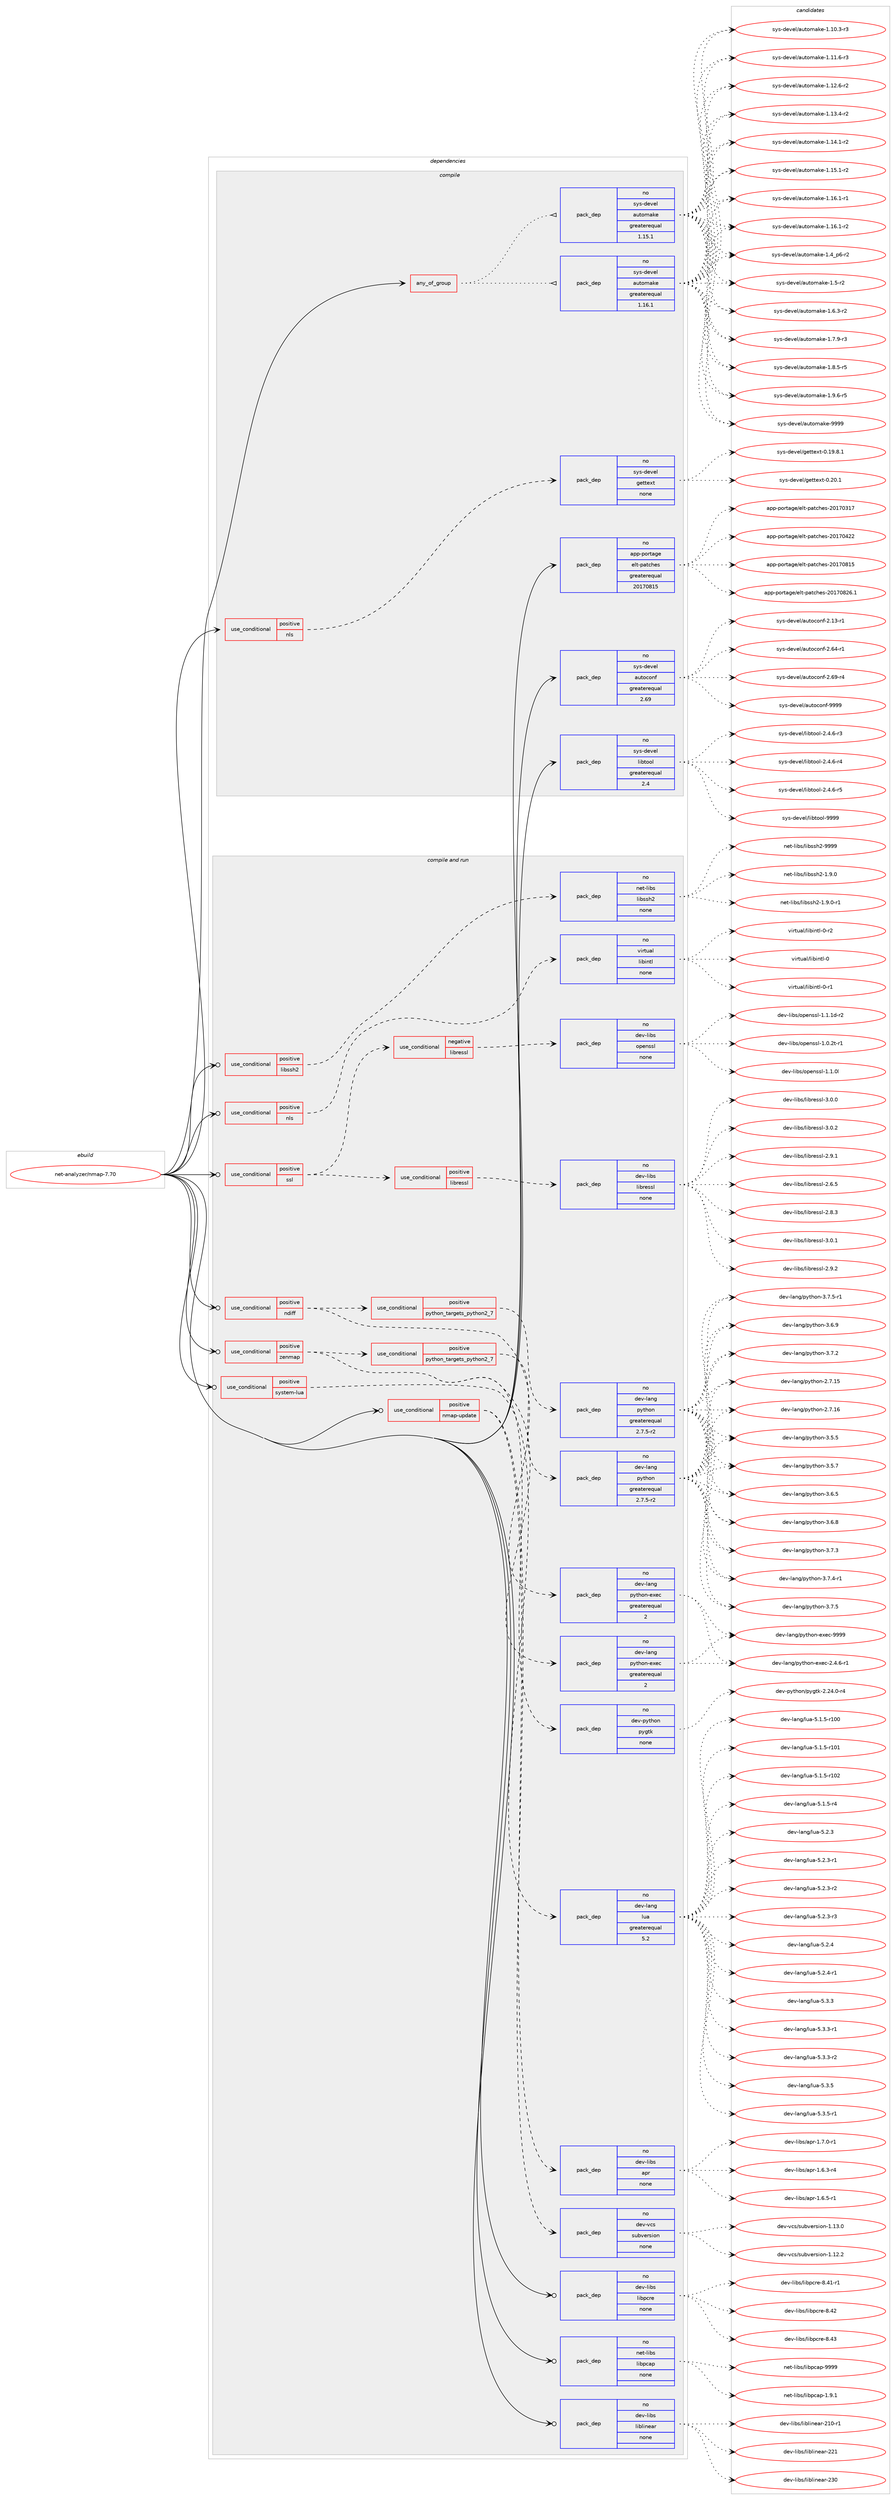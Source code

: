 digraph prolog {

# *************
# Graph options
# *************

newrank=true;
concentrate=true;
compound=true;
graph [rankdir=LR,fontname=Helvetica,fontsize=10,ranksep=1.5];#, ranksep=2.5, nodesep=0.2];
edge  [arrowhead=vee];
node  [fontname=Helvetica,fontsize=10];

# **********
# The ebuild
# **********

subgraph cluster_leftcol {
color=gray;
rank=same;
label=<<i>ebuild</i>>;
id [label="net-analyzer/nmap-7.70", color=red, width=4, href="../net-analyzer/nmap-7.70.svg"];
}

# ****************
# The dependencies
# ****************

subgraph cluster_midcol {
color=gray;
label=<<i>dependencies</i>>;
subgraph cluster_compile {
fillcolor="#eeeeee";
style=filled;
label=<<i>compile</i>>;
subgraph any13783 {
dependency814871 [label=<<TABLE BORDER="0" CELLBORDER="1" CELLSPACING="0" CELLPADDING="4"><TR><TD CELLPADDING="10">any_of_group</TD></TR></TABLE>>, shape=none, color=red];subgraph pack602380 {
dependency814872 [label=<<TABLE BORDER="0" CELLBORDER="1" CELLSPACING="0" CELLPADDING="4" WIDTH="220"><TR><TD ROWSPAN="6" CELLPADDING="30">pack_dep</TD></TR><TR><TD WIDTH="110">no</TD></TR><TR><TD>sys-devel</TD></TR><TR><TD>automake</TD></TR><TR><TD>greaterequal</TD></TR><TR><TD>1.16.1</TD></TR></TABLE>>, shape=none, color=blue];
}
dependency814871:e -> dependency814872:w [weight=20,style="dotted",arrowhead="oinv"];
subgraph pack602381 {
dependency814873 [label=<<TABLE BORDER="0" CELLBORDER="1" CELLSPACING="0" CELLPADDING="4" WIDTH="220"><TR><TD ROWSPAN="6" CELLPADDING="30">pack_dep</TD></TR><TR><TD WIDTH="110">no</TD></TR><TR><TD>sys-devel</TD></TR><TR><TD>automake</TD></TR><TR><TD>greaterequal</TD></TR><TR><TD>1.15.1</TD></TR></TABLE>>, shape=none, color=blue];
}
dependency814871:e -> dependency814873:w [weight=20,style="dotted",arrowhead="oinv"];
}
id:e -> dependency814871:w [weight=20,style="solid",arrowhead="vee"];
subgraph cond198258 {
dependency814874 [label=<<TABLE BORDER="0" CELLBORDER="1" CELLSPACING="0" CELLPADDING="4"><TR><TD ROWSPAN="3" CELLPADDING="10">use_conditional</TD></TR><TR><TD>positive</TD></TR><TR><TD>nls</TD></TR></TABLE>>, shape=none, color=red];
subgraph pack602382 {
dependency814875 [label=<<TABLE BORDER="0" CELLBORDER="1" CELLSPACING="0" CELLPADDING="4" WIDTH="220"><TR><TD ROWSPAN="6" CELLPADDING="30">pack_dep</TD></TR><TR><TD WIDTH="110">no</TD></TR><TR><TD>sys-devel</TD></TR><TR><TD>gettext</TD></TR><TR><TD>none</TD></TR><TR><TD></TD></TR></TABLE>>, shape=none, color=blue];
}
dependency814874:e -> dependency814875:w [weight=20,style="dashed",arrowhead="vee"];
}
id:e -> dependency814874:w [weight=20,style="solid",arrowhead="vee"];
subgraph pack602383 {
dependency814876 [label=<<TABLE BORDER="0" CELLBORDER="1" CELLSPACING="0" CELLPADDING="4" WIDTH="220"><TR><TD ROWSPAN="6" CELLPADDING="30">pack_dep</TD></TR><TR><TD WIDTH="110">no</TD></TR><TR><TD>app-portage</TD></TR><TR><TD>elt-patches</TD></TR><TR><TD>greaterequal</TD></TR><TR><TD>20170815</TD></TR></TABLE>>, shape=none, color=blue];
}
id:e -> dependency814876:w [weight=20,style="solid",arrowhead="vee"];
subgraph pack602384 {
dependency814877 [label=<<TABLE BORDER="0" CELLBORDER="1" CELLSPACING="0" CELLPADDING="4" WIDTH="220"><TR><TD ROWSPAN="6" CELLPADDING="30">pack_dep</TD></TR><TR><TD WIDTH="110">no</TD></TR><TR><TD>sys-devel</TD></TR><TR><TD>autoconf</TD></TR><TR><TD>greaterequal</TD></TR><TR><TD>2.69</TD></TR></TABLE>>, shape=none, color=blue];
}
id:e -> dependency814877:w [weight=20,style="solid",arrowhead="vee"];
subgraph pack602385 {
dependency814878 [label=<<TABLE BORDER="0" CELLBORDER="1" CELLSPACING="0" CELLPADDING="4" WIDTH="220"><TR><TD ROWSPAN="6" CELLPADDING="30">pack_dep</TD></TR><TR><TD WIDTH="110">no</TD></TR><TR><TD>sys-devel</TD></TR><TR><TD>libtool</TD></TR><TR><TD>greaterequal</TD></TR><TR><TD>2.4</TD></TR></TABLE>>, shape=none, color=blue];
}
id:e -> dependency814878:w [weight=20,style="solid",arrowhead="vee"];
}
subgraph cluster_compileandrun {
fillcolor="#eeeeee";
style=filled;
label=<<i>compile and run</i>>;
subgraph cond198259 {
dependency814879 [label=<<TABLE BORDER="0" CELLBORDER="1" CELLSPACING="0" CELLPADDING="4"><TR><TD ROWSPAN="3" CELLPADDING="10">use_conditional</TD></TR><TR><TD>positive</TD></TR><TR><TD>libssh2</TD></TR></TABLE>>, shape=none, color=red];
subgraph pack602386 {
dependency814880 [label=<<TABLE BORDER="0" CELLBORDER="1" CELLSPACING="0" CELLPADDING="4" WIDTH="220"><TR><TD ROWSPAN="6" CELLPADDING="30">pack_dep</TD></TR><TR><TD WIDTH="110">no</TD></TR><TR><TD>net-libs</TD></TR><TR><TD>libssh2</TD></TR><TR><TD>none</TD></TR><TR><TD></TD></TR></TABLE>>, shape=none, color=blue];
}
dependency814879:e -> dependency814880:w [weight=20,style="dashed",arrowhead="vee"];
}
id:e -> dependency814879:w [weight=20,style="solid",arrowhead="odotvee"];
subgraph cond198260 {
dependency814881 [label=<<TABLE BORDER="0" CELLBORDER="1" CELLSPACING="0" CELLPADDING="4"><TR><TD ROWSPAN="3" CELLPADDING="10">use_conditional</TD></TR><TR><TD>positive</TD></TR><TR><TD>ndiff</TD></TR></TABLE>>, shape=none, color=red];
subgraph cond198261 {
dependency814882 [label=<<TABLE BORDER="0" CELLBORDER="1" CELLSPACING="0" CELLPADDING="4"><TR><TD ROWSPAN="3" CELLPADDING="10">use_conditional</TD></TR><TR><TD>positive</TD></TR><TR><TD>python_targets_python2_7</TD></TR></TABLE>>, shape=none, color=red];
subgraph pack602387 {
dependency814883 [label=<<TABLE BORDER="0" CELLBORDER="1" CELLSPACING="0" CELLPADDING="4" WIDTH="220"><TR><TD ROWSPAN="6" CELLPADDING="30">pack_dep</TD></TR><TR><TD WIDTH="110">no</TD></TR><TR><TD>dev-lang</TD></TR><TR><TD>python</TD></TR><TR><TD>greaterequal</TD></TR><TR><TD>2.7.5-r2</TD></TR></TABLE>>, shape=none, color=blue];
}
dependency814882:e -> dependency814883:w [weight=20,style="dashed",arrowhead="vee"];
}
dependency814881:e -> dependency814882:w [weight=20,style="dashed",arrowhead="vee"];
subgraph pack602388 {
dependency814884 [label=<<TABLE BORDER="0" CELLBORDER="1" CELLSPACING="0" CELLPADDING="4" WIDTH="220"><TR><TD ROWSPAN="6" CELLPADDING="30">pack_dep</TD></TR><TR><TD WIDTH="110">no</TD></TR><TR><TD>dev-lang</TD></TR><TR><TD>python-exec</TD></TR><TR><TD>greaterequal</TD></TR><TR><TD>2</TD></TR></TABLE>>, shape=none, color=blue];
}
dependency814881:e -> dependency814884:w [weight=20,style="dashed",arrowhead="vee"];
}
id:e -> dependency814881:w [weight=20,style="solid",arrowhead="odotvee"];
subgraph cond198262 {
dependency814885 [label=<<TABLE BORDER="0" CELLBORDER="1" CELLSPACING="0" CELLPADDING="4"><TR><TD ROWSPAN="3" CELLPADDING="10">use_conditional</TD></TR><TR><TD>positive</TD></TR><TR><TD>nls</TD></TR></TABLE>>, shape=none, color=red];
subgraph pack602389 {
dependency814886 [label=<<TABLE BORDER="0" CELLBORDER="1" CELLSPACING="0" CELLPADDING="4" WIDTH="220"><TR><TD ROWSPAN="6" CELLPADDING="30">pack_dep</TD></TR><TR><TD WIDTH="110">no</TD></TR><TR><TD>virtual</TD></TR><TR><TD>libintl</TD></TR><TR><TD>none</TD></TR><TR><TD></TD></TR></TABLE>>, shape=none, color=blue];
}
dependency814885:e -> dependency814886:w [weight=20,style="dashed",arrowhead="vee"];
}
id:e -> dependency814885:w [weight=20,style="solid",arrowhead="odotvee"];
subgraph cond198263 {
dependency814887 [label=<<TABLE BORDER="0" CELLBORDER="1" CELLSPACING="0" CELLPADDING="4"><TR><TD ROWSPAN="3" CELLPADDING="10">use_conditional</TD></TR><TR><TD>positive</TD></TR><TR><TD>nmap-update</TD></TR></TABLE>>, shape=none, color=red];
subgraph pack602390 {
dependency814888 [label=<<TABLE BORDER="0" CELLBORDER="1" CELLSPACING="0" CELLPADDING="4" WIDTH="220"><TR><TD ROWSPAN="6" CELLPADDING="30">pack_dep</TD></TR><TR><TD WIDTH="110">no</TD></TR><TR><TD>dev-libs</TD></TR><TR><TD>apr</TD></TR><TR><TD>none</TD></TR><TR><TD></TD></TR></TABLE>>, shape=none, color=blue];
}
dependency814887:e -> dependency814888:w [weight=20,style="dashed",arrowhead="vee"];
subgraph pack602391 {
dependency814889 [label=<<TABLE BORDER="0" CELLBORDER="1" CELLSPACING="0" CELLPADDING="4" WIDTH="220"><TR><TD ROWSPAN="6" CELLPADDING="30">pack_dep</TD></TR><TR><TD WIDTH="110">no</TD></TR><TR><TD>dev-vcs</TD></TR><TR><TD>subversion</TD></TR><TR><TD>none</TD></TR><TR><TD></TD></TR></TABLE>>, shape=none, color=blue];
}
dependency814887:e -> dependency814889:w [weight=20,style="dashed",arrowhead="vee"];
}
id:e -> dependency814887:w [weight=20,style="solid",arrowhead="odotvee"];
subgraph cond198264 {
dependency814890 [label=<<TABLE BORDER="0" CELLBORDER="1" CELLSPACING="0" CELLPADDING="4"><TR><TD ROWSPAN="3" CELLPADDING="10">use_conditional</TD></TR><TR><TD>positive</TD></TR><TR><TD>ssl</TD></TR></TABLE>>, shape=none, color=red];
subgraph cond198265 {
dependency814891 [label=<<TABLE BORDER="0" CELLBORDER="1" CELLSPACING="0" CELLPADDING="4"><TR><TD ROWSPAN="3" CELLPADDING="10">use_conditional</TD></TR><TR><TD>negative</TD></TR><TR><TD>libressl</TD></TR></TABLE>>, shape=none, color=red];
subgraph pack602392 {
dependency814892 [label=<<TABLE BORDER="0" CELLBORDER="1" CELLSPACING="0" CELLPADDING="4" WIDTH="220"><TR><TD ROWSPAN="6" CELLPADDING="30">pack_dep</TD></TR><TR><TD WIDTH="110">no</TD></TR><TR><TD>dev-libs</TD></TR><TR><TD>openssl</TD></TR><TR><TD>none</TD></TR><TR><TD></TD></TR></TABLE>>, shape=none, color=blue];
}
dependency814891:e -> dependency814892:w [weight=20,style="dashed",arrowhead="vee"];
}
dependency814890:e -> dependency814891:w [weight=20,style="dashed",arrowhead="vee"];
subgraph cond198266 {
dependency814893 [label=<<TABLE BORDER="0" CELLBORDER="1" CELLSPACING="0" CELLPADDING="4"><TR><TD ROWSPAN="3" CELLPADDING="10">use_conditional</TD></TR><TR><TD>positive</TD></TR><TR><TD>libressl</TD></TR></TABLE>>, shape=none, color=red];
subgraph pack602393 {
dependency814894 [label=<<TABLE BORDER="0" CELLBORDER="1" CELLSPACING="0" CELLPADDING="4" WIDTH="220"><TR><TD ROWSPAN="6" CELLPADDING="30">pack_dep</TD></TR><TR><TD WIDTH="110">no</TD></TR><TR><TD>dev-libs</TD></TR><TR><TD>libressl</TD></TR><TR><TD>none</TD></TR><TR><TD></TD></TR></TABLE>>, shape=none, color=blue];
}
dependency814893:e -> dependency814894:w [weight=20,style="dashed",arrowhead="vee"];
}
dependency814890:e -> dependency814893:w [weight=20,style="dashed",arrowhead="vee"];
}
id:e -> dependency814890:w [weight=20,style="solid",arrowhead="odotvee"];
subgraph cond198267 {
dependency814895 [label=<<TABLE BORDER="0" CELLBORDER="1" CELLSPACING="0" CELLPADDING="4"><TR><TD ROWSPAN="3" CELLPADDING="10">use_conditional</TD></TR><TR><TD>positive</TD></TR><TR><TD>system-lua</TD></TR></TABLE>>, shape=none, color=red];
subgraph pack602394 {
dependency814896 [label=<<TABLE BORDER="0" CELLBORDER="1" CELLSPACING="0" CELLPADDING="4" WIDTH="220"><TR><TD ROWSPAN="6" CELLPADDING="30">pack_dep</TD></TR><TR><TD WIDTH="110">no</TD></TR><TR><TD>dev-lang</TD></TR><TR><TD>lua</TD></TR><TR><TD>greaterequal</TD></TR><TR><TD>5.2</TD></TR></TABLE>>, shape=none, color=blue];
}
dependency814895:e -> dependency814896:w [weight=20,style="dashed",arrowhead="vee"];
}
id:e -> dependency814895:w [weight=20,style="solid",arrowhead="odotvee"];
subgraph cond198268 {
dependency814897 [label=<<TABLE BORDER="0" CELLBORDER="1" CELLSPACING="0" CELLPADDING="4"><TR><TD ROWSPAN="3" CELLPADDING="10">use_conditional</TD></TR><TR><TD>positive</TD></TR><TR><TD>zenmap</TD></TR></TABLE>>, shape=none, color=red];
subgraph pack602395 {
dependency814898 [label=<<TABLE BORDER="0" CELLBORDER="1" CELLSPACING="0" CELLPADDING="4" WIDTH="220"><TR><TD ROWSPAN="6" CELLPADDING="30">pack_dep</TD></TR><TR><TD WIDTH="110">no</TD></TR><TR><TD>dev-python</TD></TR><TR><TD>pygtk</TD></TR><TR><TD>none</TD></TR><TR><TD></TD></TR></TABLE>>, shape=none, color=blue];
}
dependency814897:e -> dependency814898:w [weight=20,style="dashed",arrowhead="vee"];
subgraph cond198269 {
dependency814899 [label=<<TABLE BORDER="0" CELLBORDER="1" CELLSPACING="0" CELLPADDING="4"><TR><TD ROWSPAN="3" CELLPADDING="10">use_conditional</TD></TR><TR><TD>positive</TD></TR><TR><TD>python_targets_python2_7</TD></TR></TABLE>>, shape=none, color=red];
subgraph pack602396 {
dependency814900 [label=<<TABLE BORDER="0" CELLBORDER="1" CELLSPACING="0" CELLPADDING="4" WIDTH="220"><TR><TD ROWSPAN="6" CELLPADDING="30">pack_dep</TD></TR><TR><TD WIDTH="110">no</TD></TR><TR><TD>dev-lang</TD></TR><TR><TD>python</TD></TR><TR><TD>greaterequal</TD></TR><TR><TD>2.7.5-r2</TD></TR></TABLE>>, shape=none, color=blue];
}
dependency814899:e -> dependency814900:w [weight=20,style="dashed",arrowhead="vee"];
}
dependency814897:e -> dependency814899:w [weight=20,style="dashed",arrowhead="vee"];
subgraph pack602397 {
dependency814901 [label=<<TABLE BORDER="0" CELLBORDER="1" CELLSPACING="0" CELLPADDING="4" WIDTH="220"><TR><TD ROWSPAN="6" CELLPADDING="30">pack_dep</TD></TR><TR><TD WIDTH="110">no</TD></TR><TR><TD>dev-lang</TD></TR><TR><TD>python-exec</TD></TR><TR><TD>greaterequal</TD></TR><TR><TD>2</TD></TR></TABLE>>, shape=none, color=blue];
}
dependency814897:e -> dependency814901:w [weight=20,style="dashed",arrowhead="vee"];
}
id:e -> dependency814897:w [weight=20,style="solid",arrowhead="odotvee"];
subgraph pack602398 {
dependency814902 [label=<<TABLE BORDER="0" CELLBORDER="1" CELLSPACING="0" CELLPADDING="4" WIDTH="220"><TR><TD ROWSPAN="6" CELLPADDING="30">pack_dep</TD></TR><TR><TD WIDTH="110">no</TD></TR><TR><TD>dev-libs</TD></TR><TR><TD>liblinear</TD></TR><TR><TD>none</TD></TR><TR><TD></TD></TR></TABLE>>, shape=none, color=blue];
}
id:e -> dependency814902:w [weight=20,style="solid",arrowhead="odotvee"];
subgraph pack602399 {
dependency814903 [label=<<TABLE BORDER="0" CELLBORDER="1" CELLSPACING="0" CELLPADDING="4" WIDTH="220"><TR><TD ROWSPAN="6" CELLPADDING="30">pack_dep</TD></TR><TR><TD WIDTH="110">no</TD></TR><TR><TD>dev-libs</TD></TR><TR><TD>libpcre</TD></TR><TR><TD>none</TD></TR><TR><TD></TD></TR></TABLE>>, shape=none, color=blue];
}
id:e -> dependency814903:w [weight=20,style="solid",arrowhead="odotvee"];
subgraph pack602400 {
dependency814904 [label=<<TABLE BORDER="0" CELLBORDER="1" CELLSPACING="0" CELLPADDING="4" WIDTH="220"><TR><TD ROWSPAN="6" CELLPADDING="30">pack_dep</TD></TR><TR><TD WIDTH="110">no</TD></TR><TR><TD>net-libs</TD></TR><TR><TD>libpcap</TD></TR><TR><TD>none</TD></TR><TR><TD></TD></TR></TABLE>>, shape=none, color=blue];
}
id:e -> dependency814904:w [weight=20,style="solid",arrowhead="odotvee"];
}
subgraph cluster_run {
fillcolor="#eeeeee";
style=filled;
label=<<i>run</i>>;
}
}

# **************
# The candidates
# **************

subgraph cluster_choices {
rank=same;
color=gray;
label=<<i>candidates</i>>;

subgraph choice602380 {
color=black;
nodesep=1;
choice11512111545100101118101108479711711611110997107101454946494846514511451 [label="sys-devel/automake-1.10.3-r3", color=red, width=4,href="../sys-devel/automake-1.10.3-r3.svg"];
choice11512111545100101118101108479711711611110997107101454946494946544511451 [label="sys-devel/automake-1.11.6-r3", color=red, width=4,href="../sys-devel/automake-1.11.6-r3.svg"];
choice11512111545100101118101108479711711611110997107101454946495046544511450 [label="sys-devel/automake-1.12.6-r2", color=red, width=4,href="../sys-devel/automake-1.12.6-r2.svg"];
choice11512111545100101118101108479711711611110997107101454946495146524511450 [label="sys-devel/automake-1.13.4-r2", color=red, width=4,href="../sys-devel/automake-1.13.4-r2.svg"];
choice11512111545100101118101108479711711611110997107101454946495246494511450 [label="sys-devel/automake-1.14.1-r2", color=red, width=4,href="../sys-devel/automake-1.14.1-r2.svg"];
choice11512111545100101118101108479711711611110997107101454946495346494511450 [label="sys-devel/automake-1.15.1-r2", color=red, width=4,href="../sys-devel/automake-1.15.1-r2.svg"];
choice11512111545100101118101108479711711611110997107101454946495446494511449 [label="sys-devel/automake-1.16.1-r1", color=red, width=4,href="../sys-devel/automake-1.16.1-r1.svg"];
choice11512111545100101118101108479711711611110997107101454946495446494511450 [label="sys-devel/automake-1.16.1-r2", color=red, width=4,href="../sys-devel/automake-1.16.1-r2.svg"];
choice115121115451001011181011084797117116111109971071014549465295112544511450 [label="sys-devel/automake-1.4_p6-r2", color=red, width=4,href="../sys-devel/automake-1.4_p6-r2.svg"];
choice11512111545100101118101108479711711611110997107101454946534511450 [label="sys-devel/automake-1.5-r2", color=red, width=4,href="../sys-devel/automake-1.5-r2.svg"];
choice115121115451001011181011084797117116111109971071014549465446514511450 [label="sys-devel/automake-1.6.3-r2", color=red, width=4,href="../sys-devel/automake-1.6.3-r2.svg"];
choice115121115451001011181011084797117116111109971071014549465546574511451 [label="sys-devel/automake-1.7.9-r3", color=red, width=4,href="../sys-devel/automake-1.7.9-r3.svg"];
choice115121115451001011181011084797117116111109971071014549465646534511453 [label="sys-devel/automake-1.8.5-r5", color=red, width=4,href="../sys-devel/automake-1.8.5-r5.svg"];
choice115121115451001011181011084797117116111109971071014549465746544511453 [label="sys-devel/automake-1.9.6-r5", color=red, width=4,href="../sys-devel/automake-1.9.6-r5.svg"];
choice115121115451001011181011084797117116111109971071014557575757 [label="sys-devel/automake-9999", color=red, width=4,href="../sys-devel/automake-9999.svg"];
dependency814872:e -> choice11512111545100101118101108479711711611110997107101454946494846514511451:w [style=dotted,weight="100"];
dependency814872:e -> choice11512111545100101118101108479711711611110997107101454946494946544511451:w [style=dotted,weight="100"];
dependency814872:e -> choice11512111545100101118101108479711711611110997107101454946495046544511450:w [style=dotted,weight="100"];
dependency814872:e -> choice11512111545100101118101108479711711611110997107101454946495146524511450:w [style=dotted,weight="100"];
dependency814872:e -> choice11512111545100101118101108479711711611110997107101454946495246494511450:w [style=dotted,weight="100"];
dependency814872:e -> choice11512111545100101118101108479711711611110997107101454946495346494511450:w [style=dotted,weight="100"];
dependency814872:e -> choice11512111545100101118101108479711711611110997107101454946495446494511449:w [style=dotted,weight="100"];
dependency814872:e -> choice11512111545100101118101108479711711611110997107101454946495446494511450:w [style=dotted,weight="100"];
dependency814872:e -> choice115121115451001011181011084797117116111109971071014549465295112544511450:w [style=dotted,weight="100"];
dependency814872:e -> choice11512111545100101118101108479711711611110997107101454946534511450:w [style=dotted,weight="100"];
dependency814872:e -> choice115121115451001011181011084797117116111109971071014549465446514511450:w [style=dotted,weight="100"];
dependency814872:e -> choice115121115451001011181011084797117116111109971071014549465546574511451:w [style=dotted,weight="100"];
dependency814872:e -> choice115121115451001011181011084797117116111109971071014549465646534511453:w [style=dotted,weight="100"];
dependency814872:e -> choice115121115451001011181011084797117116111109971071014549465746544511453:w [style=dotted,weight="100"];
dependency814872:e -> choice115121115451001011181011084797117116111109971071014557575757:w [style=dotted,weight="100"];
}
subgraph choice602381 {
color=black;
nodesep=1;
choice11512111545100101118101108479711711611110997107101454946494846514511451 [label="sys-devel/automake-1.10.3-r3", color=red, width=4,href="../sys-devel/automake-1.10.3-r3.svg"];
choice11512111545100101118101108479711711611110997107101454946494946544511451 [label="sys-devel/automake-1.11.6-r3", color=red, width=4,href="../sys-devel/automake-1.11.6-r3.svg"];
choice11512111545100101118101108479711711611110997107101454946495046544511450 [label="sys-devel/automake-1.12.6-r2", color=red, width=4,href="../sys-devel/automake-1.12.6-r2.svg"];
choice11512111545100101118101108479711711611110997107101454946495146524511450 [label="sys-devel/automake-1.13.4-r2", color=red, width=4,href="../sys-devel/automake-1.13.4-r2.svg"];
choice11512111545100101118101108479711711611110997107101454946495246494511450 [label="sys-devel/automake-1.14.1-r2", color=red, width=4,href="../sys-devel/automake-1.14.1-r2.svg"];
choice11512111545100101118101108479711711611110997107101454946495346494511450 [label="sys-devel/automake-1.15.1-r2", color=red, width=4,href="../sys-devel/automake-1.15.1-r2.svg"];
choice11512111545100101118101108479711711611110997107101454946495446494511449 [label="sys-devel/automake-1.16.1-r1", color=red, width=4,href="../sys-devel/automake-1.16.1-r1.svg"];
choice11512111545100101118101108479711711611110997107101454946495446494511450 [label="sys-devel/automake-1.16.1-r2", color=red, width=4,href="../sys-devel/automake-1.16.1-r2.svg"];
choice115121115451001011181011084797117116111109971071014549465295112544511450 [label="sys-devel/automake-1.4_p6-r2", color=red, width=4,href="../sys-devel/automake-1.4_p6-r2.svg"];
choice11512111545100101118101108479711711611110997107101454946534511450 [label="sys-devel/automake-1.5-r2", color=red, width=4,href="../sys-devel/automake-1.5-r2.svg"];
choice115121115451001011181011084797117116111109971071014549465446514511450 [label="sys-devel/automake-1.6.3-r2", color=red, width=4,href="../sys-devel/automake-1.6.3-r2.svg"];
choice115121115451001011181011084797117116111109971071014549465546574511451 [label="sys-devel/automake-1.7.9-r3", color=red, width=4,href="../sys-devel/automake-1.7.9-r3.svg"];
choice115121115451001011181011084797117116111109971071014549465646534511453 [label="sys-devel/automake-1.8.5-r5", color=red, width=4,href="../sys-devel/automake-1.8.5-r5.svg"];
choice115121115451001011181011084797117116111109971071014549465746544511453 [label="sys-devel/automake-1.9.6-r5", color=red, width=4,href="../sys-devel/automake-1.9.6-r5.svg"];
choice115121115451001011181011084797117116111109971071014557575757 [label="sys-devel/automake-9999", color=red, width=4,href="../sys-devel/automake-9999.svg"];
dependency814873:e -> choice11512111545100101118101108479711711611110997107101454946494846514511451:w [style=dotted,weight="100"];
dependency814873:e -> choice11512111545100101118101108479711711611110997107101454946494946544511451:w [style=dotted,weight="100"];
dependency814873:e -> choice11512111545100101118101108479711711611110997107101454946495046544511450:w [style=dotted,weight="100"];
dependency814873:e -> choice11512111545100101118101108479711711611110997107101454946495146524511450:w [style=dotted,weight="100"];
dependency814873:e -> choice11512111545100101118101108479711711611110997107101454946495246494511450:w [style=dotted,weight="100"];
dependency814873:e -> choice11512111545100101118101108479711711611110997107101454946495346494511450:w [style=dotted,weight="100"];
dependency814873:e -> choice11512111545100101118101108479711711611110997107101454946495446494511449:w [style=dotted,weight="100"];
dependency814873:e -> choice11512111545100101118101108479711711611110997107101454946495446494511450:w [style=dotted,weight="100"];
dependency814873:e -> choice115121115451001011181011084797117116111109971071014549465295112544511450:w [style=dotted,weight="100"];
dependency814873:e -> choice11512111545100101118101108479711711611110997107101454946534511450:w [style=dotted,weight="100"];
dependency814873:e -> choice115121115451001011181011084797117116111109971071014549465446514511450:w [style=dotted,weight="100"];
dependency814873:e -> choice115121115451001011181011084797117116111109971071014549465546574511451:w [style=dotted,weight="100"];
dependency814873:e -> choice115121115451001011181011084797117116111109971071014549465646534511453:w [style=dotted,weight="100"];
dependency814873:e -> choice115121115451001011181011084797117116111109971071014549465746544511453:w [style=dotted,weight="100"];
dependency814873:e -> choice115121115451001011181011084797117116111109971071014557575757:w [style=dotted,weight="100"];
}
subgraph choice602382 {
color=black;
nodesep=1;
choice1151211154510010111810110847103101116116101120116454846495746564649 [label="sys-devel/gettext-0.19.8.1", color=red, width=4,href="../sys-devel/gettext-0.19.8.1.svg"];
choice115121115451001011181011084710310111611610112011645484650484649 [label="sys-devel/gettext-0.20.1", color=red, width=4,href="../sys-devel/gettext-0.20.1.svg"];
dependency814875:e -> choice1151211154510010111810110847103101116116101120116454846495746564649:w [style=dotted,weight="100"];
dependency814875:e -> choice115121115451001011181011084710310111611610112011645484650484649:w [style=dotted,weight="100"];
}
subgraph choice602383 {
color=black;
nodesep=1;
choice97112112451121111141169710310147101108116451129711699104101115455048495548514955 [label="app-portage/elt-patches-20170317", color=red, width=4,href="../app-portage/elt-patches-20170317.svg"];
choice97112112451121111141169710310147101108116451129711699104101115455048495548525050 [label="app-portage/elt-patches-20170422", color=red, width=4,href="../app-portage/elt-patches-20170422.svg"];
choice97112112451121111141169710310147101108116451129711699104101115455048495548564953 [label="app-portage/elt-patches-20170815", color=red, width=4,href="../app-portage/elt-patches-20170815.svg"];
choice971121124511211111411697103101471011081164511297116991041011154550484955485650544649 [label="app-portage/elt-patches-20170826.1", color=red, width=4,href="../app-portage/elt-patches-20170826.1.svg"];
dependency814876:e -> choice97112112451121111141169710310147101108116451129711699104101115455048495548514955:w [style=dotted,weight="100"];
dependency814876:e -> choice97112112451121111141169710310147101108116451129711699104101115455048495548525050:w [style=dotted,weight="100"];
dependency814876:e -> choice97112112451121111141169710310147101108116451129711699104101115455048495548564953:w [style=dotted,weight="100"];
dependency814876:e -> choice971121124511211111411697103101471011081164511297116991041011154550484955485650544649:w [style=dotted,weight="100"];
}
subgraph choice602384 {
color=black;
nodesep=1;
choice1151211154510010111810110847971171161119911111010245504649514511449 [label="sys-devel/autoconf-2.13-r1", color=red, width=4,href="../sys-devel/autoconf-2.13-r1.svg"];
choice1151211154510010111810110847971171161119911111010245504654524511449 [label="sys-devel/autoconf-2.64-r1", color=red, width=4,href="../sys-devel/autoconf-2.64-r1.svg"];
choice1151211154510010111810110847971171161119911111010245504654574511452 [label="sys-devel/autoconf-2.69-r4", color=red, width=4,href="../sys-devel/autoconf-2.69-r4.svg"];
choice115121115451001011181011084797117116111991111101024557575757 [label="sys-devel/autoconf-9999", color=red, width=4,href="../sys-devel/autoconf-9999.svg"];
dependency814877:e -> choice1151211154510010111810110847971171161119911111010245504649514511449:w [style=dotted,weight="100"];
dependency814877:e -> choice1151211154510010111810110847971171161119911111010245504654524511449:w [style=dotted,weight="100"];
dependency814877:e -> choice1151211154510010111810110847971171161119911111010245504654574511452:w [style=dotted,weight="100"];
dependency814877:e -> choice115121115451001011181011084797117116111991111101024557575757:w [style=dotted,weight="100"];
}
subgraph choice602385 {
color=black;
nodesep=1;
choice1151211154510010111810110847108105981161111111084550465246544511451 [label="sys-devel/libtool-2.4.6-r3", color=red, width=4,href="../sys-devel/libtool-2.4.6-r3.svg"];
choice1151211154510010111810110847108105981161111111084550465246544511452 [label="sys-devel/libtool-2.4.6-r4", color=red, width=4,href="../sys-devel/libtool-2.4.6-r4.svg"];
choice1151211154510010111810110847108105981161111111084550465246544511453 [label="sys-devel/libtool-2.4.6-r5", color=red, width=4,href="../sys-devel/libtool-2.4.6-r5.svg"];
choice1151211154510010111810110847108105981161111111084557575757 [label="sys-devel/libtool-9999", color=red, width=4,href="../sys-devel/libtool-9999.svg"];
dependency814878:e -> choice1151211154510010111810110847108105981161111111084550465246544511451:w [style=dotted,weight="100"];
dependency814878:e -> choice1151211154510010111810110847108105981161111111084550465246544511452:w [style=dotted,weight="100"];
dependency814878:e -> choice1151211154510010111810110847108105981161111111084550465246544511453:w [style=dotted,weight="100"];
dependency814878:e -> choice1151211154510010111810110847108105981161111111084557575757:w [style=dotted,weight="100"];
}
subgraph choice602386 {
color=black;
nodesep=1;
choice1101011164510810598115471081059811511510450454946574648 [label="net-libs/libssh2-1.9.0", color=red, width=4,href="../net-libs/libssh2-1.9.0.svg"];
choice11010111645108105981154710810598115115104504549465746484511449 [label="net-libs/libssh2-1.9.0-r1", color=red, width=4,href="../net-libs/libssh2-1.9.0-r1.svg"];
choice11010111645108105981154710810598115115104504557575757 [label="net-libs/libssh2-9999", color=red, width=4,href="../net-libs/libssh2-9999.svg"];
dependency814880:e -> choice1101011164510810598115471081059811511510450454946574648:w [style=dotted,weight="100"];
dependency814880:e -> choice11010111645108105981154710810598115115104504549465746484511449:w [style=dotted,weight="100"];
dependency814880:e -> choice11010111645108105981154710810598115115104504557575757:w [style=dotted,weight="100"];
}
subgraph choice602387 {
color=black;
nodesep=1;
choice10010111845108971101034711212111610411111045504655464953 [label="dev-lang/python-2.7.15", color=red, width=4,href="../dev-lang/python-2.7.15.svg"];
choice10010111845108971101034711212111610411111045504655464954 [label="dev-lang/python-2.7.16", color=red, width=4,href="../dev-lang/python-2.7.16.svg"];
choice100101118451089711010347112121116104111110455146534653 [label="dev-lang/python-3.5.5", color=red, width=4,href="../dev-lang/python-3.5.5.svg"];
choice100101118451089711010347112121116104111110455146534655 [label="dev-lang/python-3.5.7", color=red, width=4,href="../dev-lang/python-3.5.7.svg"];
choice100101118451089711010347112121116104111110455146544653 [label="dev-lang/python-3.6.5", color=red, width=4,href="../dev-lang/python-3.6.5.svg"];
choice100101118451089711010347112121116104111110455146544656 [label="dev-lang/python-3.6.8", color=red, width=4,href="../dev-lang/python-3.6.8.svg"];
choice100101118451089711010347112121116104111110455146544657 [label="dev-lang/python-3.6.9", color=red, width=4,href="../dev-lang/python-3.6.9.svg"];
choice100101118451089711010347112121116104111110455146554650 [label="dev-lang/python-3.7.2", color=red, width=4,href="../dev-lang/python-3.7.2.svg"];
choice100101118451089711010347112121116104111110455146554651 [label="dev-lang/python-3.7.3", color=red, width=4,href="../dev-lang/python-3.7.3.svg"];
choice1001011184510897110103471121211161041111104551465546524511449 [label="dev-lang/python-3.7.4-r1", color=red, width=4,href="../dev-lang/python-3.7.4-r1.svg"];
choice100101118451089711010347112121116104111110455146554653 [label="dev-lang/python-3.7.5", color=red, width=4,href="../dev-lang/python-3.7.5.svg"];
choice1001011184510897110103471121211161041111104551465546534511449 [label="dev-lang/python-3.7.5-r1", color=red, width=4,href="../dev-lang/python-3.7.5-r1.svg"];
dependency814883:e -> choice10010111845108971101034711212111610411111045504655464953:w [style=dotted,weight="100"];
dependency814883:e -> choice10010111845108971101034711212111610411111045504655464954:w [style=dotted,weight="100"];
dependency814883:e -> choice100101118451089711010347112121116104111110455146534653:w [style=dotted,weight="100"];
dependency814883:e -> choice100101118451089711010347112121116104111110455146534655:w [style=dotted,weight="100"];
dependency814883:e -> choice100101118451089711010347112121116104111110455146544653:w [style=dotted,weight="100"];
dependency814883:e -> choice100101118451089711010347112121116104111110455146544656:w [style=dotted,weight="100"];
dependency814883:e -> choice100101118451089711010347112121116104111110455146544657:w [style=dotted,weight="100"];
dependency814883:e -> choice100101118451089711010347112121116104111110455146554650:w [style=dotted,weight="100"];
dependency814883:e -> choice100101118451089711010347112121116104111110455146554651:w [style=dotted,weight="100"];
dependency814883:e -> choice1001011184510897110103471121211161041111104551465546524511449:w [style=dotted,weight="100"];
dependency814883:e -> choice100101118451089711010347112121116104111110455146554653:w [style=dotted,weight="100"];
dependency814883:e -> choice1001011184510897110103471121211161041111104551465546534511449:w [style=dotted,weight="100"];
}
subgraph choice602388 {
color=black;
nodesep=1;
choice10010111845108971101034711212111610411111045101120101994550465246544511449 [label="dev-lang/python-exec-2.4.6-r1", color=red, width=4,href="../dev-lang/python-exec-2.4.6-r1.svg"];
choice10010111845108971101034711212111610411111045101120101994557575757 [label="dev-lang/python-exec-9999", color=red, width=4,href="../dev-lang/python-exec-9999.svg"];
dependency814884:e -> choice10010111845108971101034711212111610411111045101120101994550465246544511449:w [style=dotted,weight="100"];
dependency814884:e -> choice10010111845108971101034711212111610411111045101120101994557575757:w [style=dotted,weight="100"];
}
subgraph choice602389 {
color=black;
nodesep=1;
choice1181051141161179710847108105981051101161084548 [label="virtual/libintl-0", color=red, width=4,href="../virtual/libintl-0.svg"];
choice11810511411611797108471081059810511011610845484511449 [label="virtual/libintl-0-r1", color=red, width=4,href="../virtual/libintl-0-r1.svg"];
choice11810511411611797108471081059810511011610845484511450 [label="virtual/libintl-0-r2", color=red, width=4,href="../virtual/libintl-0-r2.svg"];
dependency814886:e -> choice1181051141161179710847108105981051101161084548:w [style=dotted,weight="100"];
dependency814886:e -> choice11810511411611797108471081059810511011610845484511449:w [style=dotted,weight="100"];
dependency814886:e -> choice11810511411611797108471081059810511011610845484511450:w [style=dotted,weight="100"];
}
subgraph choice602390 {
color=black;
nodesep=1;
choice100101118451081059811547971121144549465446514511452 [label="dev-libs/apr-1.6.3-r4", color=red, width=4,href="../dev-libs/apr-1.6.3-r4.svg"];
choice100101118451081059811547971121144549465446534511449 [label="dev-libs/apr-1.6.5-r1", color=red, width=4,href="../dev-libs/apr-1.6.5-r1.svg"];
choice100101118451081059811547971121144549465546484511449 [label="dev-libs/apr-1.7.0-r1", color=red, width=4,href="../dev-libs/apr-1.7.0-r1.svg"];
dependency814888:e -> choice100101118451081059811547971121144549465446514511452:w [style=dotted,weight="100"];
dependency814888:e -> choice100101118451081059811547971121144549465446534511449:w [style=dotted,weight="100"];
dependency814888:e -> choice100101118451081059811547971121144549465546484511449:w [style=dotted,weight="100"];
}
subgraph choice602391 {
color=black;
nodesep=1;
choice1001011184511899115471151179811810111411510511111045494649504650 [label="dev-vcs/subversion-1.12.2", color=red, width=4,href="../dev-vcs/subversion-1.12.2.svg"];
choice1001011184511899115471151179811810111411510511111045494649514648 [label="dev-vcs/subversion-1.13.0", color=red, width=4,href="../dev-vcs/subversion-1.13.0.svg"];
dependency814889:e -> choice1001011184511899115471151179811810111411510511111045494649504650:w [style=dotted,weight="100"];
dependency814889:e -> choice1001011184511899115471151179811810111411510511111045494649514648:w [style=dotted,weight="100"];
}
subgraph choice602392 {
color=black;
nodesep=1;
choice1001011184510810598115471111121011101151151084549464846501164511449 [label="dev-libs/openssl-1.0.2t-r1", color=red, width=4,href="../dev-libs/openssl-1.0.2t-r1.svg"];
choice100101118451081059811547111112101110115115108454946494648108 [label="dev-libs/openssl-1.1.0l", color=red, width=4,href="../dev-libs/openssl-1.1.0l.svg"];
choice1001011184510810598115471111121011101151151084549464946491004511450 [label="dev-libs/openssl-1.1.1d-r2", color=red, width=4,href="../dev-libs/openssl-1.1.1d-r2.svg"];
dependency814892:e -> choice1001011184510810598115471111121011101151151084549464846501164511449:w [style=dotted,weight="100"];
dependency814892:e -> choice100101118451081059811547111112101110115115108454946494648108:w [style=dotted,weight="100"];
dependency814892:e -> choice1001011184510810598115471111121011101151151084549464946491004511450:w [style=dotted,weight="100"];
}
subgraph choice602393 {
color=black;
nodesep=1;
choice10010111845108105981154710810598114101115115108455046544653 [label="dev-libs/libressl-2.6.5", color=red, width=4,href="../dev-libs/libressl-2.6.5.svg"];
choice10010111845108105981154710810598114101115115108455046564651 [label="dev-libs/libressl-2.8.3", color=red, width=4,href="../dev-libs/libressl-2.8.3.svg"];
choice10010111845108105981154710810598114101115115108455046574649 [label="dev-libs/libressl-2.9.1", color=red, width=4,href="../dev-libs/libressl-2.9.1.svg"];
choice10010111845108105981154710810598114101115115108455046574650 [label="dev-libs/libressl-2.9.2", color=red, width=4,href="../dev-libs/libressl-2.9.2.svg"];
choice10010111845108105981154710810598114101115115108455146484648 [label="dev-libs/libressl-3.0.0", color=red, width=4,href="../dev-libs/libressl-3.0.0.svg"];
choice10010111845108105981154710810598114101115115108455146484649 [label="dev-libs/libressl-3.0.1", color=red, width=4,href="../dev-libs/libressl-3.0.1.svg"];
choice10010111845108105981154710810598114101115115108455146484650 [label="dev-libs/libressl-3.0.2", color=red, width=4,href="../dev-libs/libressl-3.0.2.svg"];
dependency814894:e -> choice10010111845108105981154710810598114101115115108455046544653:w [style=dotted,weight="100"];
dependency814894:e -> choice10010111845108105981154710810598114101115115108455046564651:w [style=dotted,weight="100"];
dependency814894:e -> choice10010111845108105981154710810598114101115115108455046574649:w [style=dotted,weight="100"];
dependency814894:e -> choice10010111845108105981154710810598114101115115108455046574650:w [style=dotted,weight="100"];
dependency814894:e -> choice10010111845108105981154710810598114101115115108455146484648:w [style=dotted,weight="100"];
dependency814894:e -> choice10010111845108105981154710810598114101115115108455146484649:w [style=dotted,weight="100"];
dependency814894:e -> choice10010111845108105981154710810598114101115115108455146484650:w [style=dotted,weight="100"];
}
subgraph choice602394 {
color=black;
nodesep=1;
choice1001011184510897110103471081179745534649465345114494848 [label="dev-lang/lua-5.1.5-r100", color=red, width=4,href="../dev-lang/lua-5.1.5-r100.svg"];
choice1001011184510897110103471081179745534649465345114494849 [label="dev-lang/lua-5.1.5-r101", color=red, width=4,href="../dev-lang/lua-5.1.5-r101.svg"];
choice1001011184510897110103471081179745534649465345114494850 [label="dev-lang/lua-5.1.5-r102", color=red, width=4,href="../dev-lang/lua-5.1.5-r102.svg"];
choice100101118451089711010347108117974553464946534511452 [label="dev-lang/lua-5.1.5-r4", color=red, width=4,href="../dev-lang/lua-5.1.5-r4.svg"];
choice10010111845108971101034710811797455346504651 [label="dev-lang/lua-5.2.3", color=red, width=4,href="../dev-lang/lua-5.2.3.svg"];
choice100101118451089711010347108117974553465046514511449 [label="dev-lang/lua-5.2.3-r1", color=red, width=4,href="../dev-lang/lua-5.2.3-r1.svg"];
choice100101118451089711010347108117974553465046514511450 [label="dev-lang/lua-5.2.3-r2", color=red, width=4,href="../dev-lang/lua-5.2.3-r2.svg"];
choice100101118451089711010347108117974553465046514511451 [label="dev-lang/lua-5.2.3-r3", color=red, width=4,href="../dev-lang/lua-5.2.3-r3.svg"];
choice10010111845108971101034710811797455346504652 [label="dev-lang/lua-5.2.4", color=red, width=4,href="../dev-lang/lua-5.2.4.svg"];
choice100101118451089711010347108117974553465046524511449 [label="dev-lang/lua-5.2.4-r1", color=red, width=4,href="../dev-lang/lua-5.2.4-r1.svg"];
choice10010111845108971101034710811797455346514651 [label="dev-lang/lua-5.3.3", color=red, width=4,href="../dev-lang/lua-5.3.3.svg"];
choice100101118451089711010347108117974553465146514511449 [label="dev-lang/lua-5.3.3-r1", color=red, width=4,href="../dev-lang/lua-5.3.3-r1.svg"];
choice100101118451089711010347108117974553465146514511450 [label="dev-lang/lua-5.3.3-r2", color=red, width=4,href="../dev-lang/lua-5.3.3-r2.svg"];
choice10010111845108971101034710811797455346514653 [label="dev-lang/lua-5.3.5", color=red, width=4,href="../dev-lang/lua-5.3.5.svg"];
choice100101118451089711010347108117974553465146534511449 [label="dev-lang/lua-5.3.5-r1", color=red, width=4,href="../dev-lang/lua-5.3.5-r1.svg"];
dependency814896:e -> choice1001011184510897110103471081179745534649465345114494848:w [style=dotted,weight="100"];
dependency814896:e -> choice1001011184510897110103471081179745534649465345114494849:w [style=dotted,weight="100"];
dependency814896:e -> choice1001011184510897110103471081179745534649465345114494850:w [style=dotted,weight="100"];
dependency814896:e -> choice100101118451089711010347108117974553464946534511452:w [style=dotted,weight="100"];
dependency814896:e -> choice10010111845108971101034710811797455346504651:w [style=dotted,weight="100"];
dependency814896:e -> choice100101118451089711010347108117974553465046514511449:w [style=dotted,weight="100"];
dependency814896:e -> choice100101118451089711010347108117974553465046514511450:w [style=dotted,weight="100"];
dependency814896:e -> choice100101118451089711010347108117974553465046514511451:w [style=dotted,weight="100"];
dependency814896:e -> choice10010111845108971101034710811797455346504652:w [style=dotted,weight="100"];
dependency814896:e -> choice100101118451089711010347108117974553465046524511449:w [style=dotted,weight="100"];
dependency814896:e -> choice10010111845108971101034710811797455346514651:w [style=dotted,weight="100"];
dependency814896:e -> choice100101118451089711010347108117974553465146514511449:w [style=dotted,weight="100"];
dependency814896:e -> choice100101118451089711010347108117974553465146514511450:w [style=dotted,weight="100"];
dependency814896:e -> choice10010111845108971101034710811797455346514653:w [style=dotted,weight="100"];
dependency814896:e -> choice100101118451089711010347108117974553465146534511449:w [style=dotted,weight="100"];
}
subgraph choice602395 {
color=black;
nodesep=1;
choice1001011184511212111610411111047112121103116107455046505246484511452 [label="dev-python/pygtk-2.24.0-r4", color=red, width=4,href="../dev-python/pygtk-2.24.0-r4.svg"];
dependency814898:e -> choice1001011184511212111610411111047112121103116107455046505246484511452:w [style=dotted,weight="100"];
}
subgraph choice602396 {
color=black;
nodesep=1;
choice10010111845108971101034711212111610411111045504655464953 [label="dev-lang/python-2.7.15", color=red, width=4,href="../dev-lang/python-2.7.15.svg"];
choice10010111845108971101034711212111610411111045504655464954 [label="dev-lang/python-2.7.16", color=red, width=4,href="../dev-lang/python-2.7.16.svg"];
choice100101118451089711010347112121116104111110455146534653 [label="dev-lang/python-3.5.5", color=red, width=4,href="../dev-lang/python-3.5.5.svg"];
choice100101118451089711010347112121116104111110455146534655 [label="dev-lang/python-3.5.7", color=red, width=4,href="../dev-lang/python-3.5.7.svg"];
choice100101118451089711010347112121116104111110455146544653 [label="dev-lang/python-3.6.5", color=red, width=4,href="../dev-lang/python-3.6.5.svg"];
choice100101118451089711010347112121116104111110455146544656 [label="dev-lang/python-3.6.8", color=red, width=4,href="../dev-lang/python-3.6.8.svg"];
choice100101118451089711010347112121116104111110455146544657 [label="dev-lang/python-3.6.9", color=red, width=4,href="../dev-lang/python-3.6.9.svg"];
choice100101118451089711010347112121116104111110455146554650 [label="dev-lang/python-3.7.2", color=red, width=4,href="../dev-lang/python-3.7.2.svg"];
choice100101118451089711010347112121116104111110455146554651 [label="dev-lang/python-3.7.3", color=red, width=4,href="../dev-lang/python-3.7.3.svg"];
choice1001011184510897110103471121211161041111104551465546524511449 [label="dev-lang/python-3.7.4-r1", color=red, width=4,href="../dev-lang/python-3.7.4-r1.svg"];
choice100101118451089711010347112121116104111110455146554653 [label="dev-lang/python-3.7.5", color=red, width=4,href="../dev-lang/python-3.7.5.svg"];
choice1001011184510897110103471121211161041111104551465546534511449 [label="dev-lang/python-3.7.5-r1", color=red, width=4,href="../dev-lang/python-3.7.5-r1.svg"];
dependency814900:e -> choice10010111845108971101034711212111610411111045504655464953:w [style=dotted,weight="100"];
dependency814900:e -> choice10010111845108971101034711212111610411111045504655464954:w [style=dotted,weight="100"];
dependency814900:e -> choice100101118451089711010347112121116104111110455146534653:w [style=dotted,weight="100"];
dependency814900:e -> choice100101118451089711010347112121116104111110455146534655:w [style=dotted,weight="100"];
dependency814900:e -> choice100101118451089711010347112121116104111110455146544653:w [style=dotted,weight="100"];
dependency814900:e -> choice100101118451089711010347112121116104111110455146544656:w [style=dotted,weight="100"];
dependency814900:e -> choice100101118451089711010347112121116104111110455146544657:w [style=dotted,weight="100"];
dependency814900:e -> choice100101118451089711010347112121116104111110455146554650:w [style=dotted,weight="100"];
dependency814900:e -> choice100101118451089711010347112121116104111110455146554651:w [style=dotted,weight="100"];
dependency814900:e -> choice1001011184510897110103471121211161041111104551465546524511449:w [style=dotted,weight="100"];
dependency814900:e -> choice100101118451089711010347112121116104111110455146554653:w [style=dotted,weight="100"];
dependency814900:e -> choice1001011184510897110103471121211161041111104551465546534511449:w [style=dotted,weight="100"];
}
subgraph choice602397 {
color=black;
nodesep=1;
choice10010111845108971101034711212111610411111045101120101994550465246544511449 [label="dev-lang/python-exec-2.4.6-r1", color=red, width=4,href="../dev-lang/python-exec-2.4.6-r1.svg"];
choice10010111845108971101034711212111610411111045101120101994557575757 [label="dev-lang/python-exec-9999", color=red, width=4,href="../dev-lang/python-exec-9999.svg"];
dependency814901:e -> choice10010111845108971101034711212111610411111045101120101994550465246544511449:w [style=dotted,weight="100"];
dependency814901:e -> choice10010111845108971101034711212111610411111045101120101994557575757:w [style=dotted,weight="100"];
}
subgraph choice602398 {
color=black;
nodesep=1;
choice1001011184510810598115471081059810810511010197114455049484511449 [label="dev-libs/liblinear-210-r1", color=red, width=4,href="../dev-libs/liblinear-210-r1.svg"];
choice100101118451081059811547108105981081051101019711445505049 [label="dev-libs/liblinear-221", color=red, width=4,href="../dev-libs/liblinear-221.svg"];
choice100101118451081059811547108105981081051101019711445505148 [label="dev-libs/liblinear-230", color=red, width=4,href="../dev-libs/liblinear-230.svg"];
dependency814902:e -> choice1001011184510810598115471081059810810511010197114455049484511449:w [style=dotted,weight="100"];
dependency814902:e -> choice100101118451081059811547108105981081051101019711445505049:w [style=dotted,weight="100"];
dependency814902:e -> choice100101118451081059811547108105981081051101019711445505148:w [style=dotted,weight="100"];
}
subgraph choice602399 {
color=black;
nodesep=1;
choice100101118451081059811547108105981129911410145564652494511449 [label="dev-libs/libpcre-8.41-r1", color=red, width=4,href="../dev-libs/libpcre-8.41-r1.svg"];
choice10010111845108105981154710810598112991141014556465250 [label="dev-libs/libpcre-8.42", color=red, width=4,href="../dev-libs/libpcre-8.42.svg"];
choice10010111845108105981154710810598112991141014556465251 [label="dev-libs/libpcre-8.43", color=red, width=4,href="../dev-libs/libpcre-8.43.svg"];
dependency814903:e -> choice100101118451081059811547108105981129911410145564652494511449:w [style=dotted,weight="100"];
dependency814903:e -> choice10010111845108105981154710810598112991141014556465250:w [style=dotted,weight="100"];
dependency814903:e -> choice10010111845108105981154710810598112991141014556465251:w [style=dotted,weight="100"];
}
subgraph choice602400 {
color=black;
nodesep=1;
choice110101116451081059811547108105981129997112454946574649 [label="net-libs/libpcap-1.9.1", color=red, width=4,href="../net-libs/libpcap-1.9.1.svg"];
choice1101011164510810598115471081059811299971124557575757 [label="net-libs/libpcap-9999", color=red, width=4,href="../net-libs/libpcap-9999.svg"];
dependency814904:e -> choice110101116451081059811547108105981129997112454946574649:w [style=dotted,weight="100"];
dependency814904:e -> choice1101011164510810598115471081059811299971124557575757:w [style=dotted,weight="100"];
}
}

}

